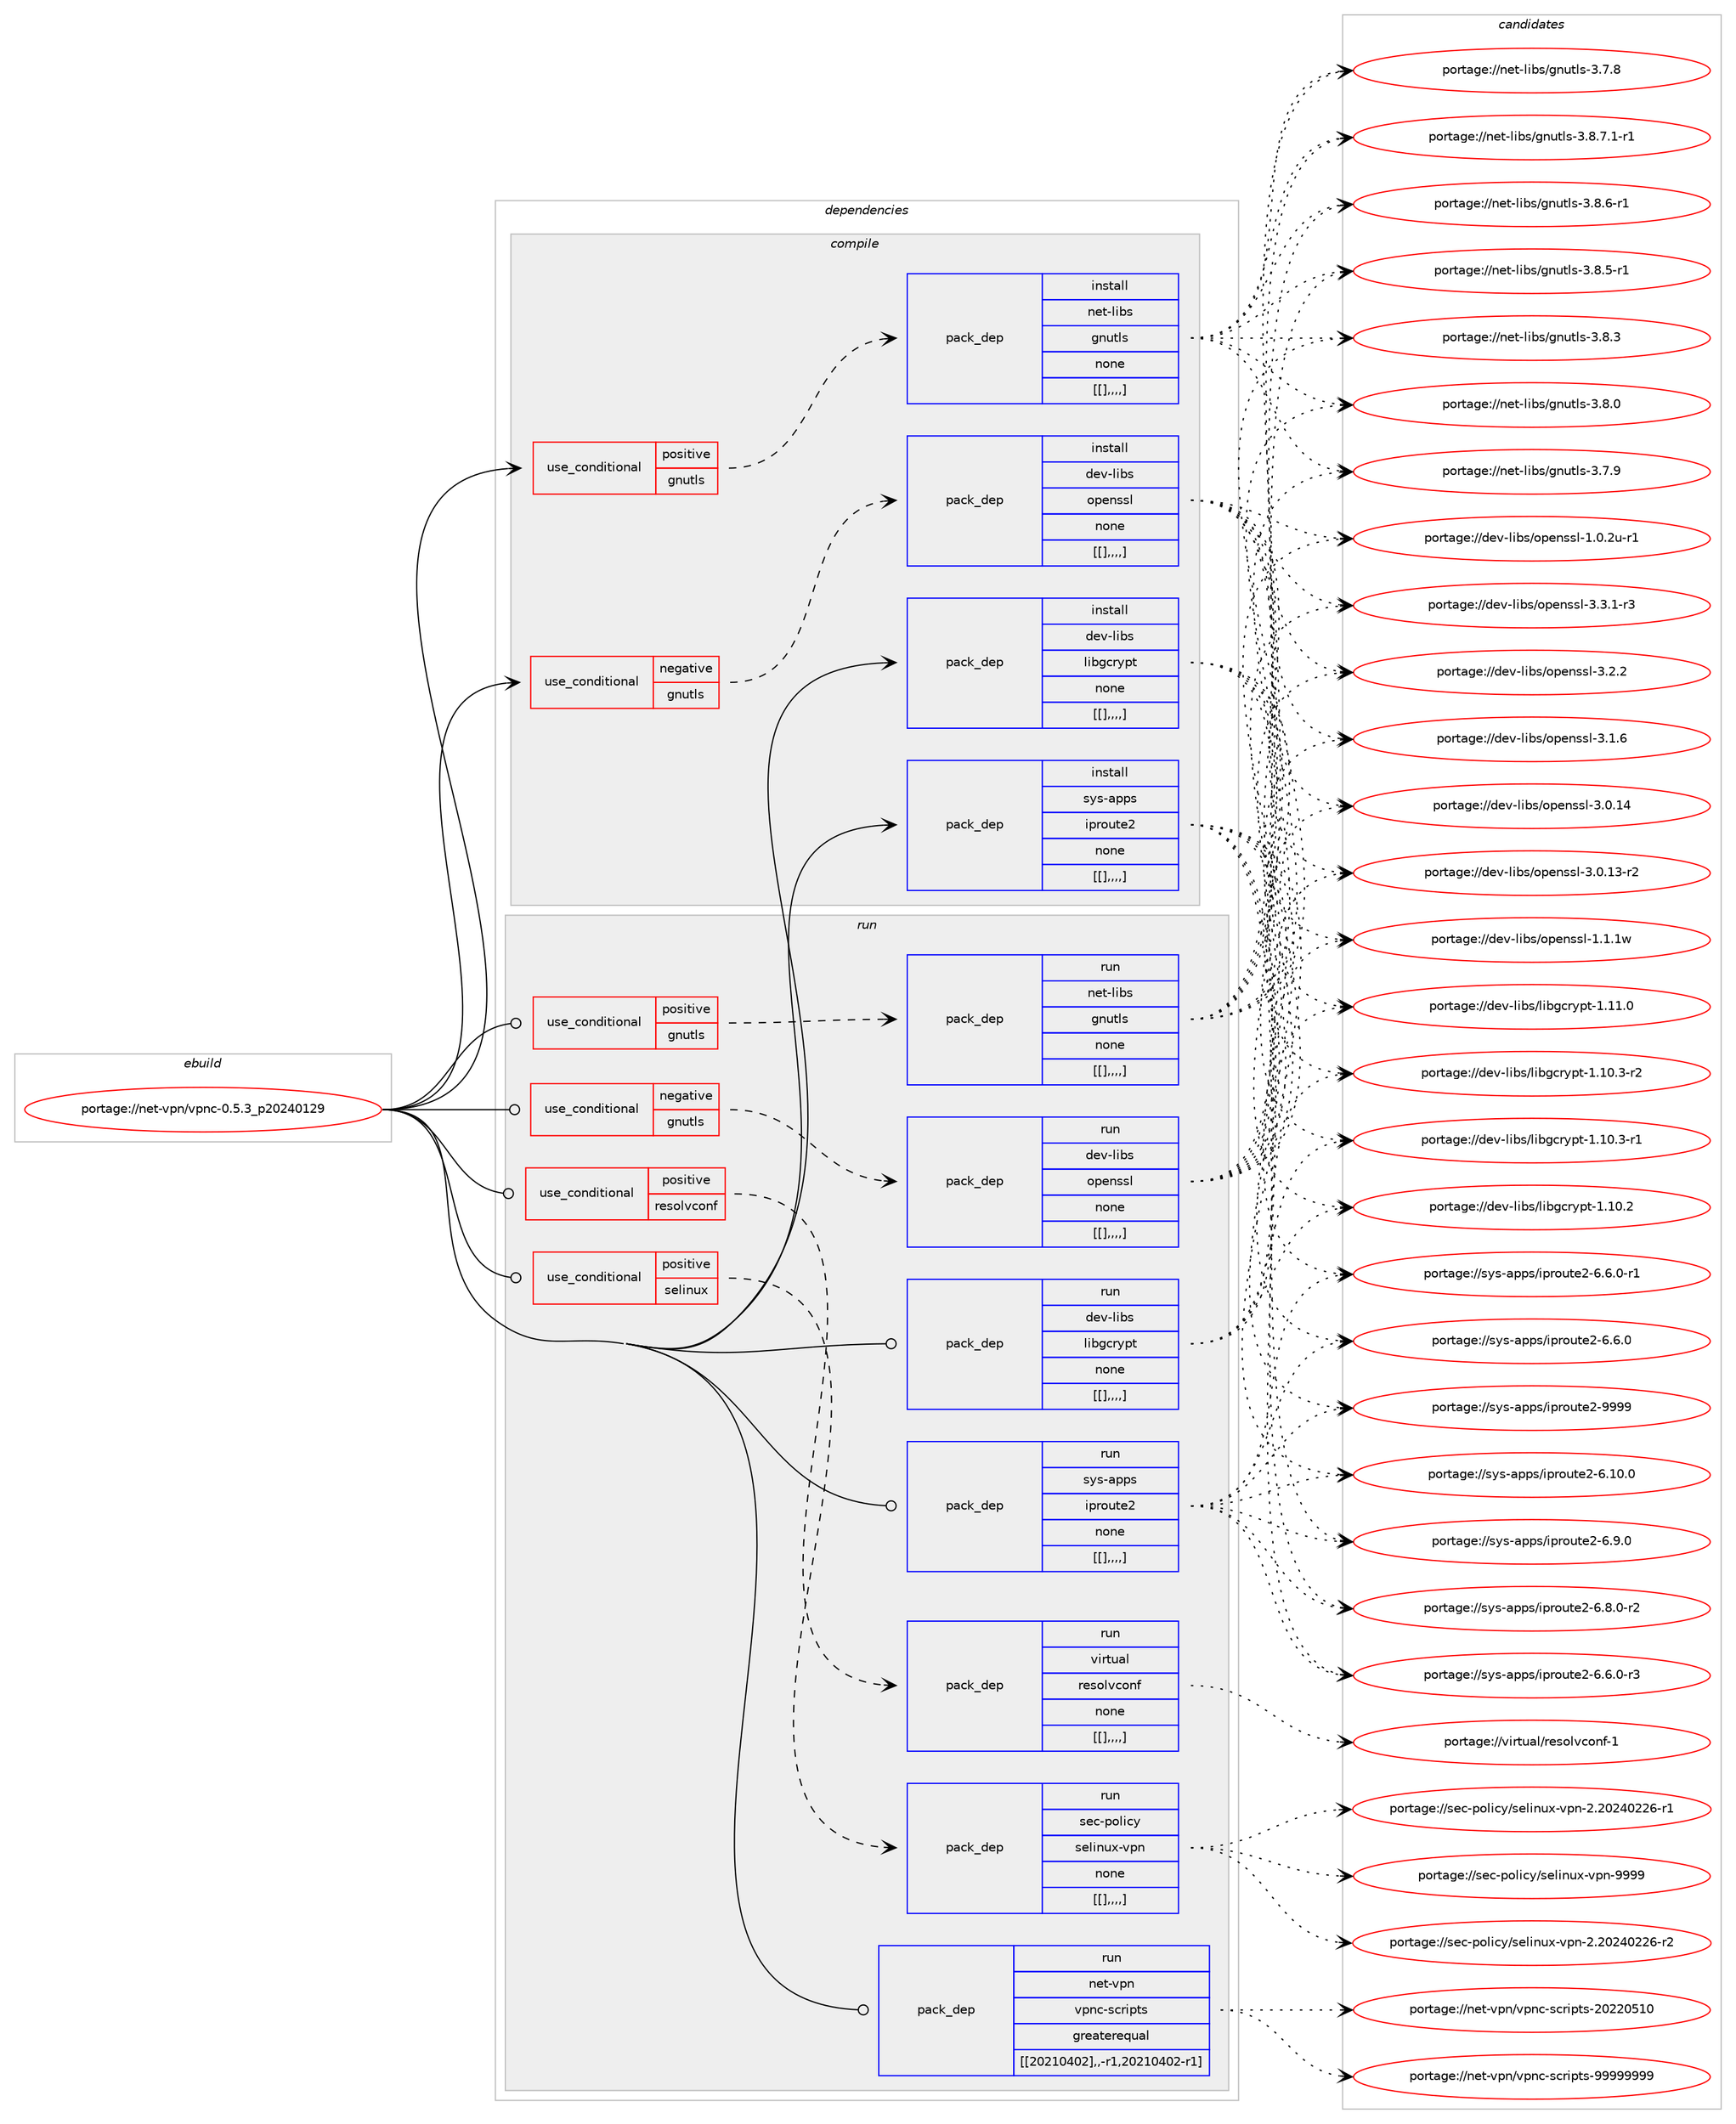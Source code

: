 digraph prolog {

# *************
# Graph options
# *************

newrank=true;
concentrate=true;
compound=true;
graph [rankdir=LR,fontname=Helvetica,fontsize=10,ranksep=1.5];#, ranksep=2.5, nodesep=0.2];
edge  [arrowhead=vee];
node  [fontname=Helvetica,fontsize=10];

# **********
# The ebuild
# **********

subgraph cluster_leftcol {
color=gray;
label=<<i>ebuild</i>>;
id [label="portage://net-vpn/vpnc-0.5.3_p20240129", color=red, width=4, href="../net-vpn/vpnc-0.5.3_p20240129.svg"];
}

# ****************
# The dependencies
# ****************

subgraph cluster_midcol {
color=gray;
label=<<i>dependencies</i>>;
subgraph cluster_compile {
fillcolor="#eeeeee";
style=filled;
label=<<i>compile</i>>;
subgraph cond106265 {
dependency403299 [label=<<TABLE BORDER="0" CELLBORDER="1" CELLSPACING="0" CELLPADDING="4"><TR><TD ROWSPAN="3" CELLPADDING="10">use_conditional</TD></TR><TR><TD>negative</TD></TR><TR><TD>gnutls</TD></TR></TABLE>>, shape=none, color=red];
subgraph pack294100 {
dependency403300 [label=<<TABLE BORDER="0" CELLBORDER="1" CELLSPACING="0" CELLPADDING="4" WIDTH="220"><TR><TD ROWSPAN="6" CELLPADDING="30">pack_dep</TD></TR><TR><TD WIDTH="110">install</TD></TR><TR><TD>dev-libs</TD></TR><TR><TD>openssl</TD></TR><TR><TD>none</TD></TR><TR><TD>[[],,,,]</TD></TR></TABLE>>, shape=none, color=blue];
}
dependency403299:e -> dependency403300:w [weight=20,style="dashed",arrowhead="vee"];
}
id:e -> dependency403299:w [weight=20,style="solid",arrowhead="vee"];
subgraph cond106266 {
dependency403301 [label=<<TABLE BORDER="0" CELLBORDER="1" CELLSPACING="0" CELLPADDING="4"><TR><TD ROWSPAN="3" CELLPADDING="10">use_conditional</TD></TR><TR><TD>positive</TD></TR><TR><TD>gnutls</TD></TR></TABLE>>, shape=none, color=red];
subgraph pack294101 {
dependency403302 [label=<<TABLE BORDER="0" CELLBORDER="1" CELLSPACING="0" CELLPADDING="4" WIDTH="220"><TR><TD ROWSPAN="6" CELLPADDING="30">pack_dep</TD></TR><TR><TD WIDTH="110">install</TD></TR><TR><TD>net-libs</TD></TR><TR><TD>gnutls</TD></TR><TR><TD>none</TD></TR><TR><TD>[[],,,,]</TD></TR></TABLE>>, shape=none, color=blue];
}
dependency403301:e -> dependency403302:w [weight=20,style="dashed",arrowhead="vee"];
}
id:e -> dependency403301:w [weight=20,style="solid",arrowhead="vee"];
subgraph pack294102 {
dependency403303 [label=<<TABLE BORDER="0" CELLBORDER="1" CELLSPACING="0" CELLPADDING="4" WIDTH="220"><TR><TD ROWSPAN="6" CELLPADDING="30">pack_dep</TD></TR><TR><TD WIDTH="110">install</TD></TR><TR><TD>dev-libs</TD></TR><TR><TD>libgcrypt</TD></TR><TR><TD>none</TD></TR><TR><TD>[[],,,,]</TD></TR></TABLE>>, shape=none, color=blue];
}
id:e -> dependency403303:w [weight=20,style="solid",arrowhead="vee"];
subgraph pack294103 {
dependency403304 [label=<<TABLE BORDER="0" CELLBORDER="1" CELLSPACING="0" CELLPADDING="4" WIDTH="220"><TR><TD ROWSPAN="6" CELLPADDING="30">pack_dep</TD></TR><TR><TD WIDTH="110">install</TD></TR><TR><TD>sys-apps</TD></TR><TR><TD>iproute2</TD></TR><TR><TD>none</TD></TR><TR><TD>[[],,,,]</TD></TR></TABLE>>, shape=none, color=blue];
}
id:e -> dependency403304:w [weight=20,style="solid",arrowhead="vee"];
}
subgraph cluster_compileandrun {
fillcolor="#eeeeee";
style=filled;
label=<<i>compile and run</i>>;
}
subgraph cluster_run {
fillcolor="#eeeeee";
style=filled;
label=<<i>run</i>>;
subgraph cond106267 {
dependency403305 [label=<<TABLE BORDER="0" CELLBORDER="1" CELLSPACING="0" CELLPADDING="4"><TR><TD ROWSPAN="3" CELLPADDING="10">use_conditional</TD></TR><TR><TD>negative</TD></TR><TR><TD>gnutls</TD></TR></TABLE>>, shape=none, color=red];
subgraph pack294104 {
dependency403306 [label=<<TABLE BORDER="0" CELLBORDER="1" CELLSPACING="0" CELLPADDING="4" WIDTH="220"><TR><TD ROWSPAN="6" CELLPADDING="30">pack_dep</TD></TR><TR><TD WIDTH="110">run</TD></TR><TR><TD>dev-libs</TD></TR><TR><TD>openssl</TD></TR><TR><TD>none</TD></TR><TR><TD>[[],,,,]</TD></TR></TABLE>>, shape=none, color=blue];
}
dependency403305:e -> dependency403306:w [weight=20,style="dashed",arrowhead="vee"];
}
id:e -> dependency403305:w [weight=20,style="solid",arrowhead="odot"];
subgraph cond106268 {
dependency403307 [label=<<TABLE BORDER="0" CELLBORDER="1" CELLSPACING="0" CELLPADDING="4"><TR><TD ROWSPAN="3" CELLPADDING="10">use_conditional</TD></TR><TR><TD>positive</TD></TR><TR><TD>gnutls</TD></TR></TABLE>>, shape=none, color=red];
subgraph pack294105 {
dependency403308 [label=<<TABLE BORDER="0" CELLBORDER="1" CELLSPACING="0" CELLPADDING="4" WIDTH="220"><TR><TD ROWSPAN="6" CELLPADDING="30">pack_dep</TD></TR><TR><TD WIDTH="110">run</TD></TR><TR><TD>net-libs</TD></TR><TR><TD>gnutls</TD></TR><TR><TD>none</TD></TR><TR><TD>[[],,,,]</TD></TR></TABLE>>, shape=none, color=blue];
}
dependency403307:e -> dependency403308:w [weight=20,style="dashed",arrowhead="vee"];
}
id:e -> dependency403307:w [weight=20,style="solid",arrowhead="odot"];
subgraph cond106269 {
dependency403309 [label=<<TABLE BORDER="0" CELLBORDER="1" CELLSPACING="0" CELLPADDING="4"><TR><TD ROWSPAN="3" CELLPADDING="10">use_conditional</TD></TR><TR><TD>positive</TD></TR><TR><TD>resolvconf</TD></TR></TABLE>>, shape=none, color=red];
subgraph pack294106 {
dependency403310 [label=<<TABLE BORDER="0" CELLBORDER="1" CELLSPACING="0" CELLPADDING="4" WIDTH="220"><TR><TD ROWSPAN="6" CELLPADDING="30">pack_dep</TD></TR><TR><TD WIDTH="110">run</TD></TR><TR><TD>virtual</TD></TR><TR><TD>resolvconf</TD></TR><TR><TD>none</TD></TR><TR><TD>[[],,,,]</TD></TR></TABLE>>, shape=none, color=blue];
}
dependency403309:e -> dependency403310:w [weight=20,style="dashed",arrowhead="vee"];
}
id:e -> dependency403309:w [weight=20,style="solid",arrowhead="odot"];
subgraph cond106270 {
dependency403311 [label=<<TABLE BORDER="0" CELLBORDER="1" CELLSPACING="0" CELLPADDING="4"><TR><TD ROWSPAN="3" CELLPADDING="10">use_conditional</TD></TR><TR><TD>positive</TD></TR><TR><TD>selinux</TD></TR></TABLE>>, shape=none, color=red];
subgraph pack294107 {
dependency403312 [label=<<TABLE BORDER="0" CELLBORDER="1" CELLSPACING="0" CELLPADDING="4" WIDTH="220"><TR><TD ROWSPAN="6" CELLPADDING="30">pack_dep</TD></TR><TR><TD WIDTH="110">run</TD></TR><TR><TD>sec-policy</TD></TR><TR><TD>selinux-vpn</TD></TR><TR><TD>none</TD></TR><TR><TD>[[],,,,]</TD></TR></TABLE>>, shape=none, color=blue];
}
dependency403311:e -> dependency403312:w [weight=20,style="dashed",arrowhead="vee"];
}
id:e -> dependency403311:w [weight=20,style="solid",arrowhead="odot"];
subgraph pack294108 {
dependency403313 [label=<<TABLE BORDER="0" CELLBORDER="1" CELLSPACING="0" CELLPADDING="4" WIDTH="220"><TR><TD ROWSPAN="6" CELLPADDING="30">pack_dep</TD></TR><TR><TD WIDTH="110">run</TD></TR><TR><TD>dev-libs</TD></TR><TR><TD>libgcrypt</TD></TR><TR><TD>none</TD></TR><TR><TD>[[],,,,]</TD></TR></TABLE>>, shape=none, color=blue];
}
id:e -> dependency403313:w [weight=20,style="solid",arrowhead="odot"];
subgraph pack294109 {
dependency403314 [label=<<TABLE BORDER="0" CELLBORDER="1" CELLSPACING="0" CELLPADDING="4" WIDTH="220"><TR><TD ROWSPAN="6" CELLPADDING="30">pack_dep</TD></TR><TR><TD WIDTH="110">run</TD></TR><TR><TD>net-vpn</TD></TR><TR><TD>vpnc-scripts</TD></TR><TR><TD>greaterequal</TD></TR><TR><TD>[[20210402],,-r1,20210402-r1]</TD></TR></TABLE>>, shape=none, color=blue];
}
id:e -> dependency403314:w [weight=20,style="solid",arrowhead="odot"];
subgraph pack294110 {
dependency403315 [label=<<TABLE BORDER="0" CELLBORDER="1" CELLSPACING="0" CELLPADDING="4" WIDTH="220"><TR><TD ROWSPAN="6" CELLPADDING="30">pack_dep</TD></TR><TR><TD WIDTH="110">run</TD></TR><TR><TD>sys-apps</TD></TR><TR><TD>iproute2</TD></TR><TR><TD>none</TD></TR><TR><TD>[[],,,,]</TD></TR></TABLE>>, shape=none, color=blue];
}
id:e -> dependency403315:w [weight=20,style="solid",arrowhead="odot"];
}
}

# **************
# The candidates
# **************

subgraph cluster_choices {
rank=same;
color=gray;
label=<<i>candidates</i>>;

subgraph choice294100 {
color=black;
nodesep=1;
choice1001011184510810598115471111121011101151151084551465146494511451 [label="portage://dev-libs/openssl-3.3.1-r3", color=red, width=4,href="../dev-libs/openssl-3.3.1-r3.svg"];
choice100101118451081059811547111112101110115115108455146504650 [label="portage://dev-libs/openssl-3.2.2", color=red, width=4,href="../dev-libs/openssl-3.2.2.svg"];
choice100101118451081059811547111112101110115115108455146494654 [label="portage://dev-libs/openssl-3.1.6", color=red, width=4,href="../dev-libs/openssl-3.1.6.svg"];
choice10010111845108105981154711111210111011511510845514648464952 [label="portage://dev-libs/openssl-3.0.14", color=red, width=4,href="../dev-libs/openssl-3.0.14.svg"];
choice100101118451081059811547111112101110115115108455146484649514511450 [label="portage://dev-libs/openssl-3.0.13-r2", color=red, width=4,href="../dev-libs/openssl-3.0.13-r2.svg"];
choice100101118451081059811547111112101110115115108454946494649119 [label="portage://dev-libs/openssl-1.1.1w", color=red, width=4,href="../dev-libs/openssl-1.1.1w.svg"];
choice1001011184510810598115471111121011101151151084549464846501174511449 [label="portage://dev-libs/openssl-1.0.2u-r1", color=red, width=4,href="../dev-libs/openssl-1.0.2u-r1.svg"];
dependency403300:e -> choice1001011184510810598115471111121011101151151084551465146494511451:w [style=dotted,weight="100"];
dependency403300:e -> choice100101118451081059811547111112101110115115108455146504650:w [style=dotted,weight="100"];
dependency403300:e -> choice100101118451081059811547111112101110115115108455146494654:w [style=dotted,weight="100"];
dependency403300:e -> choice10010111845108105981154711111210111011511510845514648464952:w [style=dotted,weight="100"];
dependency403300:e -> choice100101118451081059811547111112101110115115108455146484649514511450:w [style=dotted,weight="100"];
dependency403300:e -> choice100101118451081059811547111112101110115115108454946494649119:w [style=dotted,weight="100"];
dependency403300:e -> choice1001011184510810598115471111121011101151151084549464846501174511449:w [style=dotted,weight="100"];
}
subgraph choice294101 {
color=black;
nodesep=1;
choice11010111645108105981154710311011711610811545514656465546494511449 [label="portage://net-libs/gnutls-3.8.7.1-r1", color=red, width=4,href="../net-libs/gnutls-3.8.7.1-r1.svg"];
choice1101011164510810598115471031101171161081154551465646544511449 [label="portage://net-libs/gnutls-3.8.6-r1", color=red, width=4,href="../net-libs/gnutls-3.8.6-r1.svg"];
choice1101011164510810598115471031101171161081154551465646534511449 [label="portage://net-libs/gnutls-3.8.5-r1", color=red, width=4,href="../net-libs/gnutls-3.8.5-r1.svg"];
choice110101116451081059811547103110117116108115455146564651 [label="portage://net-libs/gnutls-3.8.3", color=red, width=4,href="../net-libs/gnutls-3.8.3.svg"];
choice110101116451081059811547103110117116108115455146564648 [label="portage://net-libs/gnutls-3.8.0", color=red, width=4,href="../net-libs/gnutls-3.8.0.svg"];
choice110101116451081059811547103110117116108115455146554657 [label="portage://net-libs/gnutls-3.7.9", color=red, width=4,href="../net-libs/gnutls-3.7.9.svg"];
choice110101116451081059811547103110117116108115455146554656 [label="portage://net-libs/gnutls-3.7.8", color=red, width=4,href="../net-libs/gnutls-3.7.8.svg"];
dependency403302:e -> choice11010111645108105981154710311011711610811545514656465546494511449:w [style=dotted,weight="100"];
dependency403302:e -> choice1101011164510810598115471031101171161081154551465646544511449:w [style=dotted,weight="100"];
dependency403302:e -> choice1101011164510810598115471031101171161081154551465646534511449:w [style=dotted,weight="100"];
dependency403302:e -> choice110101116451081059811547103110117116108115455146564651:w [style=dotted,weight="100"];
dependency403302:e -> choice110101116451081059811547103110117116108115455146564648:w [style=dotted,weight="100"];
dependency403302:e -> choice110101116451081059811547103110117116108115455146554657:w [style=dotted,weight="100"];
dependency403302:e -> choice110101116451081059811547103110117116108115455146554656:w [style=dotted,weight="100"];
}
subgraph choice294102 {
color=black;
nodesep=1;
choice100101118451081059811547108105981039911412111211645494649494648 [label="portage://dev-libs/libgcrypt-1.11.0", color=red, width=4,href="../dev-libs/libgcrypt-1.11.0.svg"];
choice1001011184510810598115471081059810399114121112116454946494846514511450 [label="portage://dev-libs/libgcrypt-1.10.3-r2", color=red, width=4,href="../dev-libs/libgcrypt-1.10.3-r2.svg"];
choice1001011184510810598115471081059810399114121112116454946494846514511449 [label="portage://dev-libs/libgcrypt-1.10.3-r1", color=red, width=4,href="../dev-libs/libgcrypt-1.10.3-r1.svg"];
choice100101118451081059811547108105981039911412111211645494649484650 [label="portage://dev-libs/libgcrypt-1.10.2", color=red, width=4,href="../dev-libs/libgcrypt-1.10.2.svg"];
dependency403303:e -> choice100101118451081059811547108105981039911412111211645494649494648:w [style=dotted,weight="100"];
dependency403303:e -> choice1001011184510810598115471081059810399114121112116454946494846514511450:w [style=dotted,weight="100"];
dependency403303:e -> choice1001011184510810598115471081059810399114121112116454946494846514511449:w [style=dotted,weight="100"];
dependency403303:e -> choice100101118451081059811547108105981039911412111211645494649484650:w [style=dotted,weight="100"];
}
subgraph choice294103 {
color=black;
nodesep=1;
choice115121115459711211211547105112114111117116101504557575757 [label="portage://sys-apps/iproute2-9999", color=red, width=4,href="../sys-apps/iproute2-9999.svg"];
choice1151211154597112112115471051121141111171161015045544649484648 [label="portage://sys-apps/iproute2-6.10.0", color=red, width=4,href="../sys-apps/iproute2-6.10.0.svg"];
choice11512111545971121121154710511211411111711610150455446574648 [label="portage://sys-apps/iproute2-6.9.0", color=red, width=4,href="../sys-apps/iproute2-6.9.0.svg"];
choice115121115459711211211547105112114111117116101504554465646484511450 [label="portage://sys-apps/iproute2-6.8.0-r2", color=red, width=4,href="../sys-apps/iproute2-6.8.0-r2.svg"];
choice115121115459711211211547105112114111117116101504554465446484511451 [label="portage://sys-apps/iproute2-6.6.0-r3", color=red, width=4,href="../sys-apps/iproute2-6.6.0-r3.svg"];
choice115121115459711211211547105112114111117116101504554465446484511449 [label="portage://sys-apps/iproute2-6.6.0-r1", color=red, width=4,href="../sys-apps/iproute2-6.6.0-r1.svg"];
choice11512111545971121121154710511211411111711610150455446544648 [label="portage://sys-apps/iproute2-6.6.0", color=red, width=4,href="../sys-apps/iproute2-6.6.0.svg"];
dependency403304:e -> choice115121115459711211211547105112114111117116101504557575757:w [style=dotted,weight="100"];
dependency403304:e -> choice1151211154597112112115471051121141111171161015045544649484648:w [style=dotted,weight="100"];
dependency403304:e -> choice11512111545971121121154710511211411111711610150455446574648:w [style=dotted,weight="100"];
dependency403304:e -> choice115121115459711211211547105112114111117116101504554465646484511450:w [style=dotted,weight="100"];
dependency403304:e -> choice115121115459711211211547105112114111117116101504554465446484511451:w [style=dotted,weight="100"];
dependency403304:e -> choice115121115459711211211547105112114111117116101504554465446484511449:w [style=dotted,weight="100"];
dependency403304:e -> choice11512111545971121121154710511211411111711610150455446544648:w [style=dotted,weight="100"];
}
subgraph choice294104 {
color=black;
nodesep=1;
choice1001011184510810598115471111121011101151151084551465146494511451 [label="portage://dev-libs/openssl-3.3.1-r3", color=red, width=4,href="../dev-libs/openssl-3.3.1-r3.svg"];
choice100101118451081059811547111112101110115115108455146504650 [label="portage://dev-libs/openssl-3.2.2", color=red, width=4,href="../dev-libs/openssl-3.2.2.svg"];
choice100101118451081059811547111112101110115115108455146494654 [label="portage://dev-libs/openssl-3.1.6", color=red, width=4,href="../dev-libs/openssl-3.1.6.svg"];
choice10010111845108105981154711111210111011511510845514648464952 [label="portage://dev-libs/openssl-3.0.14", color=red, width=4,href="../dev-libs/openssl-3.0.14.svg"];
choice100101118451081059811547111112101110115115108455146484649514511450 [label="portage://dev-libs/openssl-3.0.13-r2", color=red, width=4,href="../dev-libs/openssl-3.0.13-r2.svg"];
choice100101118451081059811547111112101110115115108454946494649119 [label="portage://dev-libs/openssl-1.1.1w", color=red, width=4,href="../dev-libs/openssl-1.1.1w.svg"];
choice1001011184510810598115471111121011101151151084549464846501174511449 [label="portage://dev-libs/openssl-1.0.2u-r1", color=red, width=4,href="../dev-libs/openssl-1.0.2u-r1.svg"];
dependency403306:e -> choice1001011184510810598115471111121011101151151084551465146494511451:w [style=dotted,weight="100"];
dependency403306:e -> choice100101118451081059811547111112101110115115108455146504650:w [style=dotted,weight="100"];
dependency403306:e -> choice100101118451081059811547111112101110115115108455146494654:w [style=dotted,weight="100"];
dependency403306:e -> choice10010111845108105981154711111210111011511510845514648464952:w [style=dotted,weight="100"];
dependency403306:e -> choice100101118451081059811547111112101110115115108455146484649514511450:w [style=dotted,weight="100"];
dependency403306:e -> choice100101118451081059811547111112101110115115108454946494649119:w [style=dotted,weight="100"];
dependency403306:e -> choice1001011184510810598115471111121011101151151084549464846501174511449:w [style=dotted,weight="100"];
}
subgraph choice294105 {
color=black;
nodesep=1;
choice11010111645108105981154710311011711610811545514656465546494511449 [label="portage://net-libs/gnutls-3.8.7.1-r1", color=red, width=4,href="../net-libs/gnutls-3.8.7.1-r1.svg"];
choice1101011164510810598115471031101171161081154551465646544511449 [label="portage://net-libs/gnutls-3.8.6-r1", color=red, width=4,href="../net-libs/gnutls-3.8.6-r1.svg"];
choice1101011164510810598115471031101171161081154551465646534511449 [label="portage://net-libs/gnutls-3.8.5-r1", color=red, width=4,href="../net-libs/gnutls-3.8.5-r1.svg"];
choice110101116451081059811547103110117116108115455146564651 [label="portage://net-libs/gnutls-3.8.3", color=red, width=4,href="../net-libs/gnutls-3.8.3.svg"];
choice110101116451081059811547103110117116108115455146564648 [label="portage://net-libs/gnutls-3.8.0", color=red, width=4,href="../net-libs/gnutls-3.8.0.svg"];
choice110101116451081059811547103110117116108115455146554657 [label="portage://net-libs/gnutls-3.7.9", color=red, width=4,href="../net-libs/gnutls-3.7.9.svg"];
choice110101116451081059811547103110117116108115455146554656 [label="portage://net-libs/gnutls-3.7.8", color=red, width=4,href="../net-libs/gnutls-3.7.8.svg"];
dependency403308:e -> choice11010111645108105981154710311011711610811545514656465546494511449:w [style=dotted,weight="100"];
dependency403308:e -> choice1101011164510810598115471031101171161081154551465646544511449:w [style=dotted,weight="100"];
dependency403308:e -> choice1101011164510810598115471031101171161081154551465646534511449:w [style=dotted,weight="100"];
dependency403308:e -> choice110101116451081059811547103110117116108115455146564651:w [style=dotted,weight="100"];
dependency403308:e -> choice110101116451081059811547103110117116108115455146564648:w [style=dotted,weight="100"];
dependency403308:e -> choice110101116451081059811547103110117116108115455146554657:w [style=dotted,weight="100"];
dependency403308:e -> choice110101116451081059811547103110117116108115455146554656:w [style=dotted,weight="100"];
}
subgraph choice294106 {
color=black;
nodesep=1;
choice1181051141161179710847114101115111108118991111101024549 [label="portage://virtual/resolvconf-1", color=red, width=4,href="../virtual/resolvconf-1.svg"];
dependency403310:e -> choice1181051141161179710847114101115111108118991111101024549:w [style=dotted,weight="100"];
}
subgraph choice294107 {
color=black;
nodesep=1;
choice11510199451121111081059912147115101108105110117120451181121104557575757 [label="portage://sec-policy/selinux-vpn-9999", color=red, width=4,href="../sec-policy/selinux-vpn-9999.svg"];
choice115101994511211110810599121471151011081051101171204511811211045504650485052485050544511450 [label="portage://sec-policy/selinux-vpn-2.20240226-r2", color=red, width=4,href="../sec-policy/selinux-vpn-2.20240226-r2.svg"];
choice115101994511211110810599121471151011081051101171204511811211045504650485052485050544511449 [label="portage://sec-policy/selinux-vpn-2.20240226-r1", color=red, width=4,href="../sec-policy/selinux-vpn-2.20240226-r1.svg"];
dependency403312:e -> choice11510199451121111081059912147115101108105110117120451181121104557575757:w [style=dotted,weight="100"];
dependency403312:e -> choice115101994511211110810599121471151011081051101171204511811211045504650485052485050544511450:w [style=dotted,weight="100"];
dependency403312:e -> choice115101994511211110810599121471151011081051101171204511811211045504650485052485050544511449:w [style=dotted,weight="100"];
}
subgraph choice294108 {
color=black;
nodesep=1;
choice100101118451081059811547108105981039911412111211645494649494648 [label="portage://dev-libs/libgcrypt-1.11.0", color=red, width=4,href="../dev-libs/libgcrypt-1.11.0.svg"];
choice1001011184510810598115471081059810399114121112116454946494846514511450 [label="portage://dev-libs/libgcrypt-1.10.3-r2", color=red, width=4,href="../dev-libs/libgcrypt-1.10.3-r2.svg"];
choice1001011184510810598115471081059810399114121112116454946494846514511449 [label="portage://dev-libs/libgcrypt-1.10.3-r1", color=red, width=4,href="../dev-libs/libgcrypt-1.10.3-r1.svg"];
choice100101118451081059811547108105981039911412111211645494649484650 [label="portage://dev-libs/libgcrypt-1.10.2", color=red, width=4,href="../dev-libs/libgcrypt-1.10.2.svg"];
dependency403313:e -> choice100101118451081059811547108105981039911412111211645494649494648:w [style=dotted,weight="100"];
dependency403313:e -> choice1001011184510810598115471081059810399114121112116454946494846514511450:w [style=dotted,weight="100"];
dependency403313:e -> choice1001011184510810598115471081059810399114121112116454946494846514511449:w [style=dotted,weight="100"];
dependency403313:e -> choice100101118451081059811547108105981039911412111211645494649484650:w [style=dotted,weight="100"];
}
subgraph choice294109 {
color=black;
nodesep=1;
choice1101011164511811211047118112110994511599114105112116115455757575757575757 [label="portage://net-vpn/vpnc-scripts-99999999", color=red, width=4,href="../net-vpn/vpnc-scripts-99999999.svg"];
choice1101011164511811211047118112110994511599114105112116115455048505048534948 [label="portage://net-vpn/vpnc-scripts-20220510", color=red, width=4,href="../net-vpn/vpnc-scripts-20220510.svg"];
dependency403314:e -> choice1101011164511811211047118112110994511599114105112116115455757575757575757:w [style=dotted,weight="100"];
dependency403314:e -> choice1101011164511811211047118112110994511599114105112116115455048505048534948:w [style=dotted,weight="100"];
}
subgraph choice294110 {
color=black;
nodesep=1;
choice115121115459711211211547105112114111117116101504557575757 [label="portage://sys-apps/iproute2-9999", color=red, width=4,href="../sys-apps/iproute2-9999.svg"];
choice1151211154597112112115471051121141111171161015045544649484648 [label="portage://sys-apps/iproute2-6.10.0", color=red, width=4,href="../sys-apps/iproute2-6.10.0.svg"];
choice11512111545971121121154710511211411111711610150455446574648 [label="portage://sys-apps/iproute2-6.9.0", color=red, width=4,href="../sys-apps/iproute2-6.9.0.svg"];
choice115121115459711211211547105112114111117116101504554465646484511450 [label="portage://sys-apps/iproute2-6.8.0-r2", color=red, width=4,href="../sys-apps/iproute2-6.8.0-r2.svg"];
choice115121115459711211211547105112114111117116101504554465446484511451 [label="portage://sys-apps/iproute2-6.6.0-r3", color=red, width=4,href="../sys-apps/iproute2-6.6.0-r3.svg"];
choice115121115459711211211547105112114111117116101504554465446484511449 [label="portage://sys-apps/iproute2-6.6.0-r1", color=red, width=4,href="../sys-apps/iproute2-6.6.0-r1.svg"];
choice11512111545971121121154710511211411111711610150455446544648 [label="portage://sys-apps/iproute2-6.6.0", color=red, width=4,href="../sys-apps/iproute2-6.6.0.svg"];
dependency403315:e -> choice115121115459711211211547105112114111117116101504557575757:w [style=dotted,weight="100"];
dependency403315:e -> choice1151211154597112112115471051121141111171161015045544649484648:w [style=dotted,weight="100"];
dependency403315:e -> choice11512111545971121121154710511211411111711610150455446574648:w [style=dotted,weight="100"];
dependency403315:e -> choice115121115459711211211547105112114111117116101504554465646484511450:w [style=dotted,weight="100"];
dependency403315:e -> choice115121115459711211211547105112114111117116101504554465446484511451:w [style=dotted,weight="100"];
dependency403315:e -> choice115121115459711211211547105112114111117116101504554465446484511449:w [style=dotted,weight="100"];
dependency403315:e -> choice11512111545971121121154710511211411111711610150455446544648:w [style=dotted,weight="100"];
}
}

}
